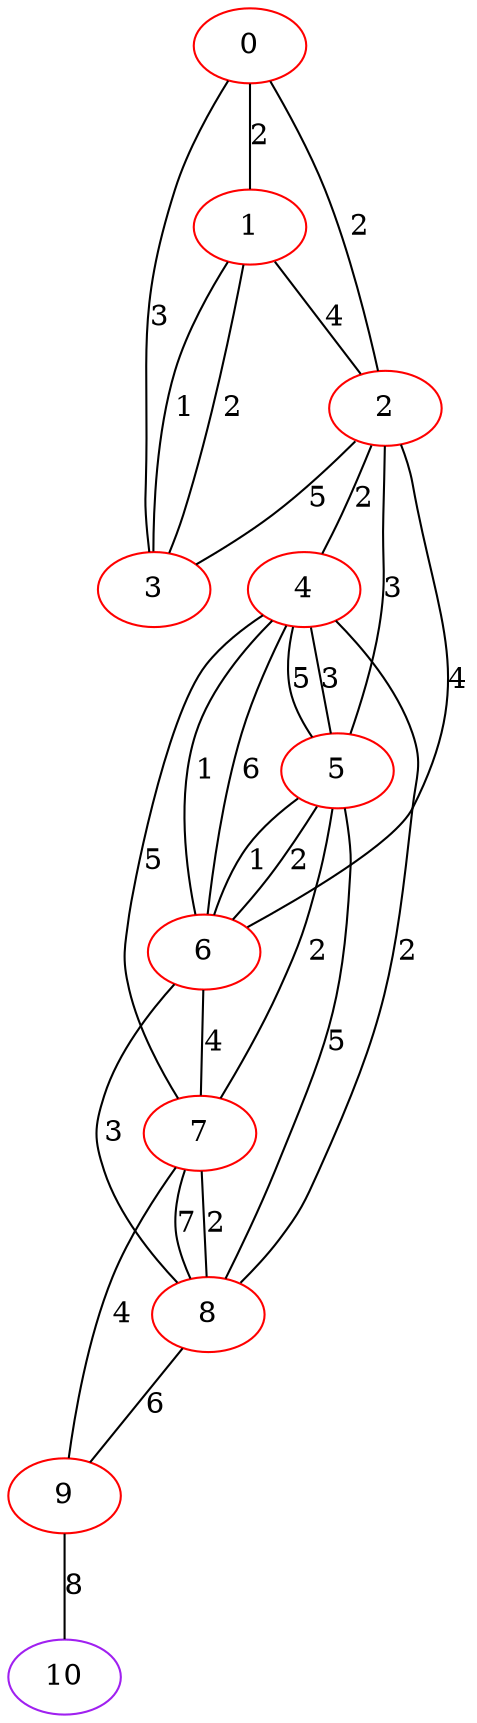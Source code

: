 graph "" {
0 [color=red, weight=1];
1 [color=red, weight=1];
2 [color=red, weight=1];
3 [color=red, weight=1];
4 [color=red, weight=1];
5 [color=red, weight=1];
6 [color=red, weight=1];
7 [color=red, weight=1];
8 [color=red, weight=1];
9 [color=red, weight=1];
10 [color=purple, weight=4];
0 -- 1  [key=0, label=2];
0 -- 2  [key=0, label=2];
0 -- 3  [key=0, label=3];
1 -- 2  [key=0, label=4];
1 -- 3  [key=0, label=2];
1 -- 3  [key=1, label=1];
2 -- 3  [key=0, label=5];
2 -- 4  [key=0, label=2];
2 -- 5  [key=0, label=3];
2 -- 6  [key=0, label=4];
4 -- 8  [key=0, label=2];
4 -- 5  [key=0, label=5];
4 -- 5  [key=1, label=3];
4 -- 6  [key=0, label=6];
4 -- 6  [key=1, label=1];
4 -- 7  [key=0, label=5];
5 -- 8  [key=0, label=5];
5 -- 6  [key=0, label=1];
5 -- 6  [key=1, label=2];
5 -- 7  [key=0, label=2];
6 -- 8  [key=0, label=3];
6 -- 7  [key=0, label=4];
7 -- 8  [key=0, label=7];
7 -- 8  [key=1, label=2];
7 -- 9  [key=0, label=4];
8 -- 9  [key=0, label=6];
9 -- 10  [key=0, label=8];
}

